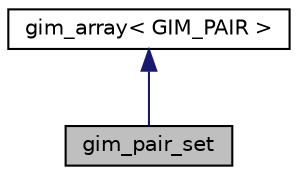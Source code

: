 digraph "gim_pair_set"
{
  edge [fontname="Helvetica",fontsize="10",labelfontname="Helvetica",labelfontsize="10"];
  node [fontname="Helvetica",fontsize="10",shape=record];
  Node1 [label="gim_pair_set",height=0.2,width=0.4,color="black", fillcolor="grey75", style="filled", fontcolor="black"];
  Node2 -> Node1 [dir="back",color="midnightblue",fontsize="10",style="solid",fontname="Helvetica"];
  Node2 [label="gim_array\< GIM_PAIR \>",height=0.2,width=0.4,color="black", fillcolor="white", style="filled",URL="$classgim__array.html"];
}
